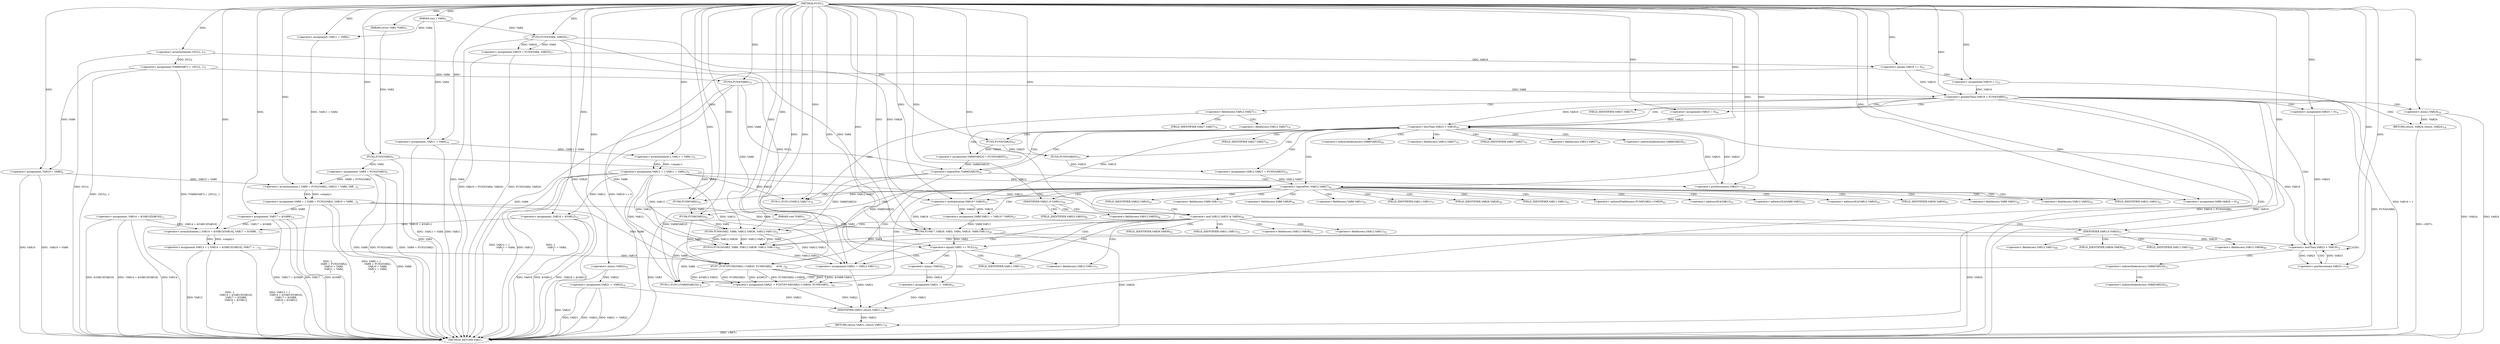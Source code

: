 digraph "FUN1" {  
"8" [label = <(METHOD,FUN1)<SUB>1</SUB>> ]
"251" [label = <(METHOD_RETURN,VAR1)<SUB>1</SUB>> ]
"9" [label = <(PARAM,struct VAR2 *VAR2)<SUB>1</SUB>> ]
"10" [label = <(PARAM,void *VAR3)<SUB>1</SUB>> ]
"11" [label = <(PARAM,size_t VAR4)<SUB>1</SUB>> ]
"14" [label = <(&lt;operator&gt;.assignment,*VAR6[VAR7] = {NULL, })<SUB>3</SUB>> ]
"19" [label = <(&lt;operator&gt;.assignment,VAR8 = {
		.VAR9 = FUN2(VAR2),
		.VAR10 = VAR6,...)<SUB>4</SUB>> ]
"36" [label = <(&lt;operator&gt;.assignment,VAR12 = {
		.VAR11 = VAR4,
	})<SUB>9</SUB>> ]
"44" [label = <(&lt;operator&gt;.assignment,VAR13 = {
		.VAR14 = &amp;VAR15[VAR16],
		.VAR17 = ...)<SUB>12</SUB>> ]
"65" [label = <(&lt;operator&gt;.assignment,VAR19 = FUN3(VAR4, VAR20))<SUB>17</SUB>> ]
"72" [label = <(&lt;operator&gt;.assignment,VAR21 = -VAR22)<SUB>18</SUB>> ]
"117" [label = <(&lt;operator&gt;.assignment,VAR12.VAR27 = FUN5(VAR25))<SUB>33</SUB>> ]
"130" [label = <(&lt;operator&gt;.assignment,VAR8.VAR11 = VAR19 * VAR20)<SUB>37</SUB>> ]
"137" [label = <(&lt;operator&gt;.assignment,VAR8.VAR28 = 0)<SUB>38</SUB>> ]
"142" [label = <(FUN6,FUN6(&quot;&quot;,
		VAR29, VAR3, VAR4, VAR19, VAR8.VAR11))<SUB>40</SUB>> ]
"151" [label = <(&lt;operator&gt;.assignment,VAR21 = FUN7(FUN8(VAR2)-&gt;VAR30, FUN8(VAR2),
			...)<SUB>42</SUB>> ]
"193" [label = <(FUN9,FUN9(VAR2, VAR6, VAR12.VAR36, VAR12.VAR11))<SUB>55</SUB>> ]
"215" [label = <(&lt;operator&gt;.assignment,VAR21 = VAR12.VAR11)<SUB>72</SUB>> ]
"249" [label = <(RETURN,return VAR21;,return VAR21;)<SUB>79</SUB>> ]
"77" [label = <(&lt;operator&gt;.equals,VAR19 == 0)<SUB>21</SUB>> ]
"85" [label = <(&lt;operator&gt;.greaterThan,VAR19 &gt; FUN4(VAR6))<SUB>23</SUB>> ]
"98" [label = <(&lt;operator&gt;.lessThan,VAR23 &lt; VAR19)<SUB>26</SUB>> ]
"101" [label = <(&lt;operator&gt;.postIncrement,VAR23++)<SUB>26</SUB>> ]
"124" [label = <(&lt;operator&gt;.logicalNot,!VAR12.VAR27)<SUB>34</SUB>> ]
"172" [label = <(IDENTIFIER,VAR21,if (VAR21))<SUB>44</SUB>> ]
"176" [label = <(&lt;operator&gt;.and,VAR12.VAR33 &amp; VAR34)<SUB>48</SUB>> ]
"203" [label = <(IDENTIFIER,VAR3,if (VAR3))<SUB>57</SUB>> ]
"226" [label = <(&lt;operator&gt;.lessThan,VAR23 &lt; VAR19)<SUB>74</SUB>> ]
"229" [label = <(&lt;operator&gt;.postIncrement,VAR23++)<SUB>74</SUB>> ]
"250" [label = <(IDENTIFIER,VAR21,return VAR21;)<SUB>79</SUB>> ]
"16" [label = <(&lt;operator&gt;.arrayInitializer,{NULL, })<SUB>3</SUB>> ]
"21" [label = <(&lt;operator&gt;.arrayInitializer,{
		.VAR9 = FUN2(VAR2),
		.VAR10 = VAR6,
		.VAR...)<SUB>4</SUB>> ]
"38" [label = <(&lt;operator&gt;.arrayInitializer,{
		.VAR11 = VAR4,
	})<SUB>9</SUB>> ]
"46" [label = <(&lt;operator&gt;.arrayInitializer,{
		.VAR14 = &amp;VAR15[VAR16],
		.VAR17 = &amp;VAR8,
	...)<SUB>12</SUB>> ]
"67" [label = <(FUN3,FUN3(VAR4, VAR20))<SUB>17</SUB>> ]
"74" [label = <(&lt;operator&gt;.minus,-VAR22)<SUB>18</SUB>> ]
"81" [label = <(&lt;operator&gt;.assignment,VAR19 = 1)<SUB>22</SUB>> ]
"90" [label = <(RETURN,return -VAR24;,return -VAR24;)<SUB>24</SUB>> ]
"95" [label = <(&lt;operator&gt;.assignment,VAR23 = 0)<SUB>26</SUB>> ]
"104" [label = <(&lt;operator&gt;.assignment,VAR6[VAR23] = FUN5(VAR25))<SUB>27</SUB>> ]
"121" [label = <(FUN5,FUN5(VAR25))<SUB>33</SUB>> ]
"134" [label = <(&lt;operator&gt;.multiplication,VAR19 * VAR20)<SUB>37</SUB>> ]
"153" [label = <(FUN7,FUN7(FUN8(VAR2)-&gt;VAR30, FUN8(VAR2),
			     &amp;VA...)<SUB>42</SUB>> ]
"188" [label = <(&lt;operator&gt;.assignment,VAR21 = -VAR24)<SUB>52</SUB>> ]
"205" [label = <(FUN10,FUN10(VAR3, VAR6, VAR12.VAR36, VAR12.VAR11))<SUB>68</SUB>> ]
"223" [label = <(&lt;operator&gt;.assignment,VAR23 = 0)<SUB>74</SUB>> ]
"245" [label = <(FUN11,FUN11(VAR12.VAR27))<SUB>78</SUB>> ]
"23" [label = <(&lt;operator&gt;.assignment,.VAR9 = FUN2(VAR2))<SUB>5</SUB>> ]
"28" [label = <(&lt;operator&gt;.assignment,.VAR10 = VAR6)<SUB>6</SUB>> ]
"32" [label = <(&lt;operator&gt;.assignment,.VAR11 = VAR4)<SUB>7</SUB>> ]
"40" [label = <(&lt;operator&gt;.assignment,.VAR11 = VAR4)<SUB>10</SUB>> ]
"48" [label = <(&lt;operator&gt;.assignment,.VAR14 = &amp;VAR15[VAR16])<SUB>13</SUB>> ]
"55" [label = <(&lt;operator&gt;.assignment,.VAR17 = &amp;VAR8)<SUB>14</SUB>> ]
"60" [label = <(&lt;operator&gt;.assignment,.VAR18 = &amp;VAR12)<SUB>15</SUB>> ]
"87" [label = <(FUN4,FUN4(VAR6))<SUB>23</SUB>> ]
"91" [label = <(&lt;operator&gt;.minus,-VAR24)<SUB>24</SUB>> ]
"111" [label = <(&lt;operator&gt;.logicalNot,!VAR6[VAR23])<SUB>28</SUB>> ]
"158" [label = <(FUN8,FUN8(VAR2))<SUB>42</SUB>> ]
"183" [label = <(&lt;operator&gt;.equals,VAR3 == NULL)<SUB>50</SUB>> ]
"236" [label = <(FUN11,FUN11(VAR6[VAR23]))<SUB>76</SUB>> ]
"108" [label = <(FUN5,FUN5(VAR25))<SUB>27</SUB>> ]
"155" [label = <(FUN8,FUN8(VAR2))<SUB>42</SUB>> ]
"190" [label = <(&lt;operator&gt;.minus,-VAR24)<SUB>52</SUB>> ]
"25" [label = <(FUN2,FUN2(VAR2))<SUB>5</SUB>> ]
"118" [label = <(&lt;operator&gt;.fieldAccess,VAR12.VAR27)<SUB>33</SUB>> ]
"131" [label = <(&lt;operator&gt;.fieldAccess,VAR8.VAR11)<SUB>37</SUB>> ]
"138" [label = <(&lt;operator&gt;.fieldAccess,VAR8.VAR28)<SUB>38</SUB>> ]
"148" [label = <(&lt;operator&gt;.fieldAccess,VAR8.VAR11)<SUB>41</SUB>> ]
"196" [label = <(&lt;operator&gt;.fieldAccess,VAR12.VAR36)<SUB>55</SUB>> ]
"199" [label = <(&lt;operator&gt;.fieldAccess,VAR12.VAR11)<SUB>55</SUB>> ]
"217" [label = <(&lt;operator&gt;.fieldAccess,VAR12.VAR11)<SUB>72</SUB>> ]
"241" [label = <(&lt;operator&gt;.fieldAccess,VAR12.VAR27)<SUB>77</SUB>> ]
"120" [label = <(FIELD_IDENTIFIER,VAR27,VAR27)<SUB>33</SUB>> ]
"125" [label = <(&lt;operator&gt;.fieldAccess,VAR12.VAR27)<SUB>34</SUB>> ]
"133" [label = <(FIELD_IDENTIFIER,VAR11,VAR11)<SUB>37</SUB>> ]
"140" [label = <(FIELD_IDENTIFIER,VAR28,VAR28)<SUB>38</SUB>> ]
"150" [label = <(FIELD_IDENTIFIER,VAR11,VAR11)<SUB>41</SUB>> ]
"154" [label = <(&lt;operator&gt;.indirectFieldAccess,FUN8(VAR2)-&gt;VAR30)<SUB>42</SUB>> ]
"160" [label = <(&lt;operator&gt;.addressOf,&amp;VAR13)<SUB>43</SUB>> ]
"162" [label = <(&lt;operator&gt;.addressOf,&amp;VAR8.VAR31)<SUB>43</SUB>> ]
"166" [label = <(&lt;operator&gt;.addressOf,&amp;VAR12.VAR32)<SUB>43</SUB>> ]
"177" [label = <(&lt;operator&gt;.fieldAccess,VAR12.VAR33)<SUB>48</SUB>> ]
"198" [label = <(FIELD_IDENTIFIER,VAR36,VAR36)<SUB>55</SUB>> ]
"201" [label = <(FIELD_IDENTIFIER,VAR11,VAR11)<SUB>55</SUB>> ]
"219" [label = <(FIELD_IDENTIFIER,VAR11,VAR11)<SUB>72</SUB>> ]
"232" [label = <(&lt;operator&gt;.indirectIndexAccess,VAR6[VAR23])<SUB>75</SUB>> ]
"243" [label = <(FIELD_IDENTIFIER,VAR27,VAR27)<SUB>77</SUB>> ]
"105" [label = <(&lt;operator&gt;.indirectIndexAccess,VAR6[VAR23])<SUB>27</SUB>> ]
"127" [label = <(FIELD_IDENTIFIER,VAR27,VAR27)<SUB>34</SUB>> ]
"157" [label = <(FIELD_IDENTIFIER,VAR30,VAR30)<SUB>42</SUB>> ]
"163" [label = <(&lt;operator&gt;.fieldAccess,VAR8.VAR31)<SUB>43</SUB>> ]
"167" [label = <(&lt;operator&gt;.fieldAccess,VAR12.VAR32)<SUB>43</SUB>> ]
"179" [label = <(FIELD_IDENTIFIER,VAR33,VAR33)<SUB>48</SUB>> ]
"208" [label = <(&lt;operator&gt;.fieldAccess,VAR12.VAR36)<SUB>68</SUB>> ]
"211" [label = <(&lt;operator&gt;.fieldAccess,VAR12.VAR11)<SUB>68</SUB>> ]
"246" [label = <(&lt;operator&gt;.fieldAccess,VAR12.VAR27)<SUB>78</SUB>> ]
"112" [label = <(&lt;operator&gt;.indirectIndexAccess,VAR6[VAR23])<SUB>28</SUB>> ]
"165" [label = <(FIELD_IDENTIFIER,VAR31,VAR31)<SUB>43</SUB>> ]
"169" [label = <(FIELD_IDENTIFIER,VAR32,VAR32)<SUB>43</SUB>> ]
"210" [label = <(FIELD_IDENTIFIER,VAR36,VAR36)<SUB>68</SUB>> ]
"213" [label = <(FIELD_IDENTIFIER,VAR11,VAR11)<SUB>68</SUB>> ]
"237" [label = <(&lt;operator&gt;.indirectIndexAccess,VAR6[VAR23])<SUB>76</SUB>> ]
"248" [label = <(FIELD_IDENTIFIER,VAR27,VAR27)<SUB>78</SUB>> ]
  "90" -> "251"  [ label = "DDG: &lt;RET&gt;"] 
  "249" -> "251"  [ label = "DDG: &lt;RET&gt;"] 
  "10" -> "251"  [ label = "DDG: VAR3"] 
  "16" -> "251"  [ label = "DDG: NULL"] 
  "14" -> "251"  [ label = "DDG: {NULL, }"] 
  "14" -> "251"  [ label = "DDG: *VAR6[VAR7] = {NULL, }"] 
  "19" -> "251"  [ label = "DDG: VAR8"] 
  "25" -> "251"  [ label = "DDG: VAR2"] 
  "23" -> "251"  [ label = "DDG: FUN2(VAR2)"] 
  "23" -> "251"  [ label = "DDG: .VAR9 = FUN2(VAR2)"] 
  "28" -> "251"  [ label = "DDG: .VAR10 = VAR6"] 
  "19" -> "251"  [ label = "DDG: {
		.VAR9 = FUN2(VAR2),
		.VAR10 = VAR6,
		.VAR11 = VAR4,
	}"] 
  "19" -> "251"  [ label = "DDG: VAR8 = {
		.VAR9 = FUN2(VAR2),
		.VAR10 = VAR6,
		.VAR11 = VAR4,
	}"] 
  "36" -> "251"  [ label = "DDG: VAR12"] 
  "40" -> "251"  [ label = "DDG: VAR11"] 
  "40" -> "251"  [ label = "DDG: .VAR11 = VAR4"] 
  "36" -> "251"  [ label = "DDG: {
		.VAR11 = VAR4,
	}"] 
  "36" -> "251"  [ label = "DDG: VAR12 = {
		.VAR11 = VAR4,
	}"] 
  "44" -> "251"  [ label = "DDG: VAR13"] 
  "48" -> "251"  [ label = "DDG: &amp;VAR15[VAR16]"] 
  "48" -> "251"  [ label = "DDG: .VAR14 = &amp;VAR15[VAR16]"] 
  "55" -> "251"  [ label = "DDG: &amp;VAR8"] 
  "55" -> "251"  [ label = "DDG: .VAR17 = &amp;VAR8"] 
  "60" -> "251"  [ label = "DDG: &amp;VAR12"] 
  "60" -> "251"  [ label = "DDG: .VAR18 = &amp;VAR12"] 
  "44" -> "251"  [ label = "DDG: {
		.VAR14 = &amp;VAR15[VAR16],
		.VAR17 = &amp;VAR8,
		.VAR18 = &amp;VAR12,
	}"] 
  "44" -> "251"  [ label = "DDG: VAR13 = {
		.VAR14 = &amp;VAR15[VAR16],
		.VAR17 = &amp;VAR8,
		.VAR18 = &amp;VAR12,
	}"] 
  "67" -> "251"  [ label = "DDG: VAR4"] 
  "67" -> "251"  [ label = "DDG: VAR20"] 
  "65" -> "251"  [ label = "DDG: FUN3(VAR4, VAR20)"] 
  "65" -> "251"  [ label = "DDG: VAR19 = FUN3(VAR4, VAR20)"] 
  "72" -> "251"  [ label = "DDG: VAR21"] 
  "72" -> "251"  [ label = "DDG: -VAR22"] 
  "72" -> "251"  [ label = "DDG: VAR21 = -VAR22"] 
  "77" -> "251"  [ label = "DDG: VAR19 == 0"] 
  "81" -> "251"  [ label = "DDG: VAR19 = 1"] 
  "85" -> "251"  [ label = "DDG: VAR19"] 
  "87" -> "251"  [ label = "DDG: VAR6"] 
  "85" -> "251"  [ label = "DDG: FUN4(VAR6)"] 
  "85" -> "251"  [ label = "DDG: VAR19 &gt; FUN4(VAR6)"] 
  "91" -> "251"  [ label = "DDG: VAR24"] 
  "91" -> "251"  [ label = "DDG: -VAR24"] 
  "74" -> "251"  [ label = "DDG: VAR22"] 
  "142" -> "251"  [ label = "DDG: VAR29"] 
  "23" -> "251"  [ label = "DDG: VAR9"] 
  "28" -> "251"  [ label = "DDG: VAR10"] 
  "176" -> "251"  [ label = "DDG: VAR34"] 
  "55" -> "251"  [ label = "DDG: VAR17"] 
  "60" -> "251"  [ label = "DDG: VAR18"] 
  "48" -> "251"  [ label = "DDG: VAR14"] 
  "8" -> "9"  [ label = "DDG: "] 
  "8" -> "10"  [ label = "DDG: "] 
  "8" -> "11"  [ label = "DDG: "] 
  "16" -> "14"  [ label = "DDG: NULL"] 
  "21" -> "19"  [ label = "DDG: &lt;empty&gt;"] 
  "21" -> "19"  [ label = "DDG: "] 
  "38" -> "36"  [ label = "DDG: &lt;empty&gt;"] 
  "38" -> "36"  [ label = "DDG: "] 
  "46" -> "44"  [ label = "DDG: &lt;empty&gt;"] 
  "46" -> "44"  [ label = "DDG: "] 
  "67" -> "65"  [ label = "DDG: VAR4"] 
  "67" -> "65"  [ label = "DDG: VAR20"] 
  "74" -> "72"  [ label = "DDG: VAR22"] 
  "121" -> "117"  [ label = "DDG: VAR25"] 
  "134" -> "130"  [ label = "DDG: VAR19"] 
  "134" -> "130"  [ label = "DDG: VAR20"] 
  "8" -> "137"  [ label = "DDG: "] 
  "153" -> "151"  [ label = "DDG: 0"] 
  "153" -> "151"  [ label = "DDG: &amp;VAR8.VAR31"] 
  "153" -> "151"  [ label = "DDG: &amp;VAR12.VAR32"] 
  "153" -> "151"  [ label = "DDG: FUN8(VAR2)"] 
  "153" -> "151"  [ label = "DDG: &amp;VAR13"] 
  "153" -> "151"  [ label = "DDG: FUN8(VAR2)-&gt;VAR30"] 
  "36" -> "215"  [ label = "DDG: VAR12"] 
  "193" -> "215"  [ label = "DDG: VAR12.VAR11"] 
  "205" -> "215"  [ label = "DDG: VAR12.VAR11"] 
  "8" -> "215"  [ label = "DDG: "] 
  "250" -> "249"  [ label = "DDG: VAR21"] 
  "8" -> "142"  [ label = "DDG: "] 
  "10" -> "142"  [ label = "DDG: VAR3"] 
  "67" -> "142"  [ label = "DDG: VAR4"] 
  "134" -> "142"  [ label = "DDG: VAR19"] 
  "19" -> "142"  [ label = "DDG: VAR8"] 
  "130" -> "142"  [ label = "DDG: VAR8.VAR11"] 
  "8" -> "172"  [ label = "DDG: "] 
  "158" -> "193"  [ label = "DDG: VAR2"] 
  "8" -> "193"  [ label = "DDG: "] 
  "87" -> "193"  [ label = "DDG: VAR6"] 
  "111" -> "193"  [ label = "DDG: VAR6[VAR23]"] 
  "36" -> "193"  [ label = "DDG: VAR12"] 
  "8" -> "203"  [ label = "DDG: "] 
  "215" -> "250"  [ label = "DDG: VAR21"] 
  "72" -> "250"  [ label = "DDG: VAR21"] 
  "188" -> "250"  [ label = "DDG: VAR21"] 
  "151" -> "250"  [ label = "DDG: VAR21"] 
  "8" -> "250"  [ label = "DDG: "] 
  "8" -> "16"  [ label = "DDG: "] 
  "23" -> "21"  [ label = "DDG: .VAR9 = FUN2(VAR2)"] 
  "8" -> "21"  [ label = "DDG: "] 
  "28" -> "21"  [ label = "DDG: .VAR10 = VAR6"] 
  "32" -> "21"  [ label = "DDG: .VAR11 = VAR4"] 
  "40" -> "38"  [ label = "DDG: .VAR11 = VAR4"] 
  "8" -> "38"  [ label = "DDG: "] 
  "48" -> "46"  [ label = "DDG: .VAR14 = &amp;VAR15[VAR16]"] 
  "8" -> "46"  [ label = "DDG: "] 
  "55" -> "46"  [ label = "DDG: .VAR17 = &amp;VAR8"] 
  "60" -> "46"  [ label = "DDG: .VAR18 = &amp;VAR12"] 
  "8" -> "67"  [ label = "DDG: "] 
  "11" -> "67"  [ label = "DDG: VAR4"] 
  "8" -> "74"  [ label = "DDG: "] 
  "65" -> "77"  [ label = "DDG: VAR19"] 
  "8" -> "77"  [ label = "DDG: "] 
  "8" -> "81"  [ label = "DDG: "] 
  "77" -> "85"  [ label = "DDG: VAR19"] 
  "81" -> "85"  [ label = "DDG: VAR19"] 
  "8" -> "85"  [ label = "DDG: "] 
  "87" -> "85"  [ label = "DDG: VAR6"] 
  "91" -> "90"  [ label = "DDG: -VAR24"] 
  "8" -> "95"  [ label = "DDG: "] 
  "95" -> "98"  [ label = "DDG: VAR23"] 
  "101" -> "98"  [ label = "DDG: VAR23"] 
  "8" -> "98"  [ label = "DDG: "] 
  "85" -> "98"  [ label = "DDG: VAR19"] 
  "98" -> "101"  [ label = "DDG: VAR23"] 
  "8" -> "101"  [ label = "DDG: "] 
  "108" -> "104"  [ label = "DDG: VAR25"] 
  "108" -> "121"  [ label = "DDG: VAR25"] 
  "8" -> "121"  [ label = "DDG: "] 
  "36" -> "124"  [ label = "DDG: VAR12"] 
  "117" -> "124"  [ label = "DDG: VAR12.VAR27"] 
  "8" -> "124"  [ label = "DDG: "] 
  "98" -> "134"  [ label = "DDG: VAR19"] 
  "8" -> "134"  [ label = "DDG: "] 
  "67" -> "134"  [ label = "DDG: VAR20"] 
  "158" -> "153"  [ label = "DDG: VAR2"] 
  "44" -> "153"  [ label = "DDG: VAR13"] 
  "8" -> "153"  [ label = "DDG: "] 
  "19" -> "153"  [ label = "DDG: VAR8"] 
  "36" -> "153"  [ label = "DDG: VAR12"] 
  "36" -> "176"  [ label = "DDG: VAR12"] 
  "8" -> "176"  [ label = "DDG: "] 
  "190" -> "188"  [ label = "DDG: VAR24"] 
  "8" -> "223"  [ label = "DDG: "] 
  "223" -> "226"  [ label = "DDG: VAR23"] 
  "229" -> "226"  [ label = "DDG: VAR23"] 
  "8" -> "226"  [ label = "DDG: "] 
  "98" -> "226"  [ label = "DDG: VAR19"] 
  "142" -> "226"  [ label = "DDG: VAR19"] 
  "226" -> "229"  [ label = "DDG: VAR23"] 
  "8" -> "229"  [ label = "DDG: "] 
  "25" -> "23"  [ label = "DDG: VAR2"] 
  "14" -> "28"  [ label = "DDG: VAR6"] 
  "8" -> "28"  [ label = "DDG: "] 
  "11" -> "32"  [ label = "DDG: VAR4"] 
  "8" -> "32"  [ label = "DDG: "] 
  "8" -> "40"  [ label = "DDG: "] 
  "11" -> "40"  [ label = "DDG: VAR4"] 
  "19" -> "55"  [ label = "DDG: VAR8"] 
  "8" -> "55"  [ label = "DDG: "] 
  "36" -> "60"  [ label = "DDG: VAR12"] 
  "8" -> "60"  [ label = "DDG: "] 
  "8" -> "87"  [ label = "DDG: "] 
  "14" -> "87"  [ label = "DDG: VAR6"] 
  "155" -> "158"  [ label = "DDG: VAR2"] 
  "8" -> "158"  [ label = "DDG: "] 
  "142" -> "205"  [ label = "DDG: VAR3"] 
  "8" -> "205"  [ label = "DDG: "] 
  "193" -> "205"  [ label = "DDG: VAR6"] 
  "111" -> "205"  [ label = "DDG: VAR6[VAR23]"] 
  "36" -> "205"  [ label = "DDG: VAR12"] 
  "193" -> "205"  [ label = "DDG: VAR12.VAR36"] 
  "193" -> "205"  [ label = "DDG: VAR12.VAR11"] 
  "36" -> "245"  [ label = "DDG: VAR12"] 
  "124" -> "245"  [ label = "DDG: VAR12.VAR27"] 
  "8" -> "245"  [ label = "DDG: "] 
  "8" -> "91"  [ label = "DDG: "] 
  "8" -> "108"  [ label = "DDG: "] 
  "87" -> "111"  [ label = "DDG: VAR6"] 
  "104" -> "111"  [ label = "DDG: VAR6[VAR23]"] 
  "25" -> "155"  [ label = "DDG: VAR2"] 
  "8" -> "155"  [ label = "DDG: "] 
  "142" -> "183"  [ label = "DDG: VAR3"] 
  "8" -> "183"  [ label = "DDG: "] 
  "16" -> "183"  [ label = "DDG: NULL"] 
  "8" -> "190"  [ label = "DDG: "] 
  "87" -> "236"  [ label = "DDG: VAR6"] 
  "193" -> "236"  [ label = "DDG: VAR6"] 
  "205" -> "236"  [ label = "DDG: VAR6"] 
  "111" -> "236"  [ label = "DDG: VAR6[VAR23]"] 
  "9" -> "25"  [ label = "DDG: VAR2"] 
  "8" -> "25"  [ label = "DDG: "] 
  "77" -> "81"  [ label = "CDG: "] 
  "85" -> "98"  [ label = "CDG: "] 
  "85" -> "226"  [ label = "CDG: "] 
  "85" -> "95"  [ label = "CDG: "] 
  "85" -> "243"  [ label = "CDG: "] 
  "85" -> "91"  [ label = "CDG: "] 
  "85" -> "223"  [ label = "CDG: "] 
  "85" -> "90"  [ label = "CDG: "] 
  "85" -> "249"  [ label = "CDG: "] 
  "85" -> "241"  [ label = "CDG: "] 
  "98" -> "120"  [ label = "CDG: "] 
  "98" -> "104"  [ label = "CDG: "] 
  "98" -> "121"  [ label = "CDG: "] 
  "98" -> "112"  [ label = "CDG: "] 
  "98" -> "118"  [ label = "CDG: "] 
  "98" -> "127"  [ label = "CDG: "] 
  "98" -> "108"  [ label = "CDG: "] 
  "98" -> "111"  [ label = "CDG: "] 
  "98" -> "105"  [ label = "CDG: "] 
  "98" -> "117"  [ label = "CDG: "] 
  "98" -> "124"  [ label = "CDG: "] 
  "98" -> "125"  [ label = "CDG: "] 
  "124" -> "167"  [ label = "CDG: "] 
  "124" -> "154"  [ label = "CDG: "] 
  "124" -> "169"  [ label = "CDG: "] 
  "124" -> "163"  [ label = "CDG: "] 
  "124" -> "131"  [ label = "CDG: "] 
  "124" -> "150"  [ label = "CDG: "] 
  "124" -> "151"  [ label = "CDG: "] 
  "124" -> "162"  [ label = "CDG: "] 
  "124" -> "153"  [ label = "CDG: "] 
  "124" -> "134"  [ label = "CDG: "] 
  "124" -> "138"  [ label = "CDG: "] 
  "124" -> "148"  [ label = "CDG: "] 
  "124" -> "137"  [ label = "CDG: "] 
  "124" -> "130"  [ label = "CDG: "] 
  "124" -> "155"  [ label = "CDG: "] 
  "124" -> "158"  [ label = "CDG: "] 
  "124" -> "160"  [ label = "CDG: "] 
  "124" -> "166"  [ label = "CDG: "] 
  "124" -> "142"  [ label = "CDG: "] 
  "124" -> "157"  [ label = "CDG: "] 
  "124" -> "140"  [ label = "CDG: "] 
  "124" -> "165"  [ label = "CDG: "] 
  "124" -> "133"  [ label = "CDG: "] 
  "124" -> "172"  [ label = "CDG: "] 
  "172" -> "179"  [ label = "CDG: "] 
  "172" -> "176"  [ label = "CDG: "] 
  "172" -> "177"  [ label = "CDG: "] 
  "176" -> "215"  [ label = "CDG: "] 
  "176" -> "196"  [ label = "CDG: "] 
  "176" -> "198"  [ label = "CDG: "] 
  "176" -> "201"  [ label = "CDG: "] 
  "176" -> "183"  [ label = "CDG: "] 
  "176" -> "193"  [ label = "CDG: "] 
  "176" -> "217"  [ label = "CDG: "] 
  "176" -> "199"  [ label = "CDG: "] 
  "176" -> "203"  [ label = "CDG: "] 
  "176" -> "219"  [ label = "CDG: "] 
  "203" -> "213"  [ label = "CDG: "] 
  "203" -> "208"  [ label = "CDG: "] 
  "203" -> "205"  [ label = "CDG: "] 
  "203" -> "210"  [ label = "CDG: "] 
  "203" -> "211"  [ label = "CDG: "] 
  "226" -> "232"  [ label = "CDG: "] 
  "226" -> "226"  [ label = "CDG: "] 
  "226" -> "229"  [ label = "CDG: "] 
  "241" -> "245"  [ label = "CDG: "] 
  "241" -> "246"  [ label = "CDG: "] 
  "241" -> "248"  [ label = "CDG: "] 
  "232" -> "236"  [ label = "CDG: "] 
  "232" -> "237"  [ label = "CDG: "] 
  "111" -> "98"  [ label = "CDG: "] 
  "111" -> "101"  [ label = "CDG: "] 
  "183" -> "188"  [ label = "CDG: "] 
  "183" -> "215"  [ label = "CDG: "] 
  "183" -> "190"  [ label = "CDG: "] 
  "183" -> "217"  [ label = "CDG: "] 
  "183" -> "219"  [ label = "CDG: "] 
}
